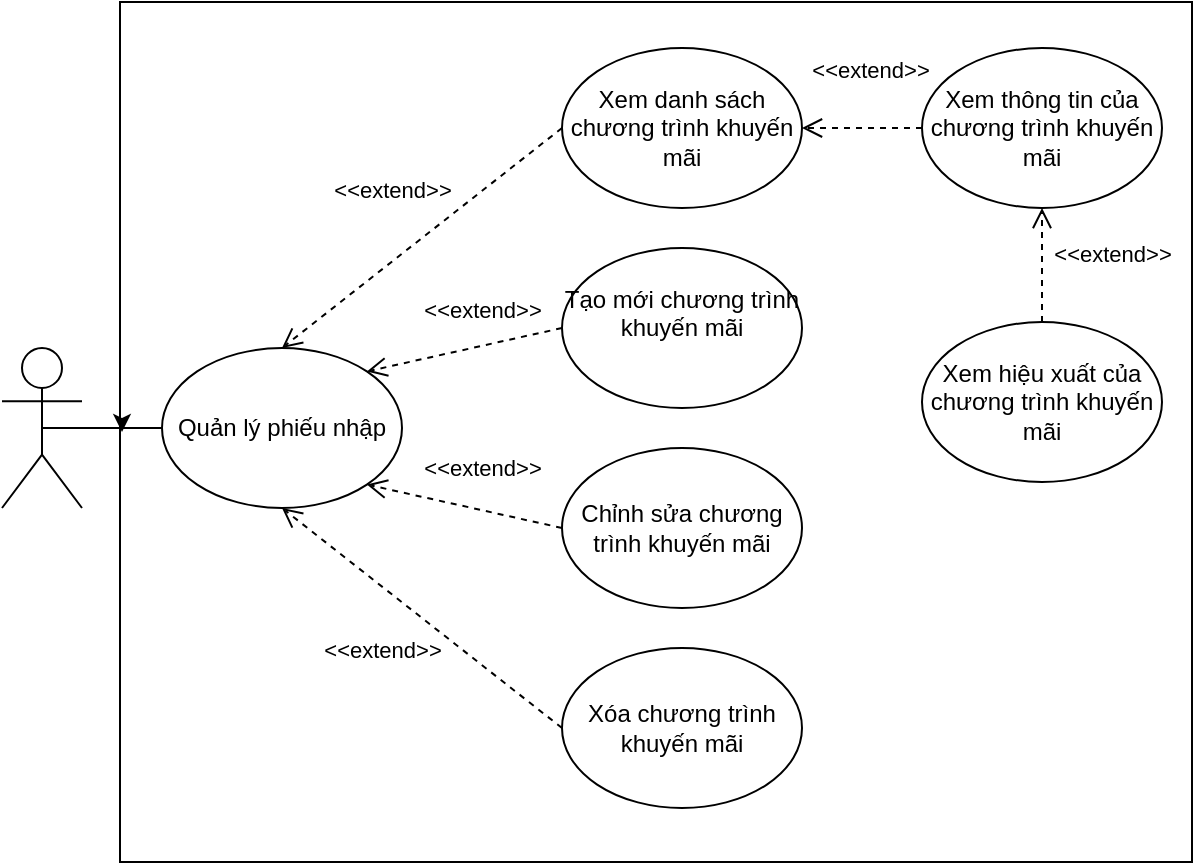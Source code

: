 <mxfile version="13.9.9" type="device"><diagram id="bVe8kKURouHjuFMQBazH" name="Page-1"><mxGraphModel dx="852" dy="534" grid="0" gridSize="10" guides="1" tooltips="1" connect="1" arrows="1" fold="1" page="1" pageScale="1" pageWidth="850" pageHeight="1100" math="0" shadow="0"><root><mxCell id="0"/><mxCell id="1" parent="0"/><mxCell id="y2jZ2sul2W0K3fLa5uM4-6" value="" style="edgeStyle=orthogonalEdgeStyle;rounded=0;orthogonalLoop=1;jettySize=auto;html=1;" edge="1" parent="1" source="DwuZmzdSPIOl9fwr6f0I-1" target="DwuZmzdSPIOl9fwr6f0I-19"><mxGeometry relative="1" as="geometry"/></mxCell><mxCell id="DwuZmzdSPIOl9fwr6f0I-1" value="" style="shape=umlActor;verticalLabelPosition=bottom;verticalAlign=top;html=1;outlineConnect=0;" parent="1" vertex="1"><mxGeometry x="240" y="240" width="40" height="80" as="geometry"/></mxCell><mxCell id="DwuZmzdSPIOl9fwr6f0I-2" value="Quản lý phiếu nhập" style="ellipse;whiteSpace=wrap;html=1;" parent="1" vertex="1"><mxGeometry x="320" y="240" width="120" height="80" as="geometry"/></mxCell><mxCell id="DwuZmzdSPIOl9fwr6f0I-3" value="Chỉnh sửa chương trình khuyến mãi" style="ellipse;whiteSpace=wrap;html=1;" parent="1" vertex="1"><mxGeometry x="520" y="290" width="120" height="80" as="geometry"/></mxCell><mxCell id="DwuZmzdSPIOl9fwr6f0I-4" value="Tạo mới chương trình khuyến mãi&lt;br&gt;&amp;nbsp;" style="ellipse;whiteSpace=wrap;html=1;" parent="1" vertex="1"><mxGeometry x="520" y="190" width="120" height="80" as="geometry"/></mxCell><mxCell id="DwuZmzdSPIOl9fwr6f0I-5" value="Xem danh sách chương trình khuyến mãi" style="ellipse;whiteSpace=wrap;html=1;" parent="1" vertex="1"><mxGeometry x="520" y="90" width="120" height="80" as="geometry"/></mxCell><mxCell id="DwuZmzdSPIOl9fwr6f0I-6" value="Xóa chương trình khuyến mãi" style="ellipse;whiteSpace=wrap;html=1;" parent="1" vertex="1"><mxGeometry x="520" y="390" width="120" height="80" as="geometry"/></mxCell><mxCell id="DwuZmzdSPIOl9fwr6f0I-9" value="" style="endArrow=none;html=1;exitX=0.5;exitY=0.5;exitDx=0;exitDy=0;exitPerimeter=0;" parent="1" source="DwuZmzdSPIOl9fwr6f0I-1" target="DwuZmzdSPIOl9fwr6f0I-2" edge="1"><mxGeometry width="50" height="50" relative="1" as="geometry"><mxPoint x="210" y="290" as="sourcePoint"/><mxPoint x="260" y="240" as="targetPoint"/></mxGeometry></mxCell><mxCell id="DwuZmzdSPIOl9fwr6f0I-15" value="&amp;lt;&amp;lt;extend&amp;gt;&amp;gt;" style="html=1;verticalAlign=bottom;endArrow=open;dashed=1;endSize=8;exitX=0;exitY=0.5;exitDx=0;exitDy=0;entryX=0.5;entryY=0;entryDx=0;entryDy=0;" parent="1" source="DwuZmzdSPIOl9fwr6f0I-5" target="DwuZmzdSPIOl9fwr6f0I-2" edge="1"><mxGeometry x="0.035" y="-21" relative="1" as="geometry"><mxPoint x="460" y="370" as="sourcePoint"/><mxPoint x="380" y="370" as="targetPoint"/><mxPoint as="offset"/></mxGeometry></mxCell><mxCell id="DwuZmzdSPIOl9fwr6f0I-16" value="&amp;lt;&amp;lt;extend&amp;gt;&amp;gt;" style="html=1;verticalAlign=bottom;endArrow=open;dashed=1;endSize=8;exitX=0;exitY=0.5;exitDx=0;exitDy=0;entryX=0.5;entryY=1;entryDx=0;entryDy=0;" parent="1" source="DwuZmzdSPIOl9fwr6f0I-6" target="DwuZmzdSPIOl9fwr6f0I-2" edge="1"><mxGeometry x="0.003" y="32" relative="1" as="geometry"><mxPoint x="490" y="130" as="sourcePoint"/><mxPoint x="390" y="250" as="targetPoint"/><mxPoint as="offset"/></mxGeometry></mxCell><mxCell id="DwuZmzdSPIOl9fwr6f0I-17" value="&amp;lt;&amp;lt;extend&amp;gt;&amp;gt;" style="html=1;verticalAlign=bottom;endArrow=open;dashed=1;endSize=8;exitX=0;exitY=0.5;exitDx=0;exitDy=0;entryX=1;entryY=1;entryDx=0;entryDy=0;" parent="1" source="DwuZmzdSPIOl9fwr6f0I-3" target="DwuZmzdSPIOl9fwr6f0I-2" edge="1"><mxGeometry x="-0.124" y="-13" relative="1" as="geometry"><mxPoint x="500" y="140" as="sourcePoint"/><mxPoint x="400" y="260" as="targetPoint"/><mxPoint y="1" as="offset"/></mxGeometry></mxCell><mxCell id="DwuZmzdSPIOl9fwr6f0I-18" value="&amp;lt;&amp;lt;extend&amp;gt;&amp;gt;" style="html=1;verticalAlign=bottom;endArrow=open;dashed=1;endSize=8;exitX=0;exitY=0.5;exitDx=0;exitDy=0;entryX=1;entryY=0;entryDx=0;entryDy=0;" parent="1" source="DwuZmzdSPIOl9fwr6f0I-4" target="DwuZmzdSPIOl9fwr6f0I-2" edge="1"><mxGeometry x="-0.219" y="-9" relative="1" as="geometry"><mxPoint x="510" y="150" as="sourcePoint"/><mxPoint x="410" y="270" as="targetPoint"/><mxPoint as="offset"/></mxGeometry></mxCell><mxCell id="DwuZmzdSPIOl9fwr6f0I-19" value="" style="rounded=0;whiteSpace=wrap;html=1;gradientColor=#ffffff;labelBackgroundColor=none;noLabel=1;fontColor=none;fillColor=none;" parent="1" vertex="1"><mxGeometry x="299" y="67" width="536" height="430" as="geometry"/></mxCell><mxCell id="y2jZ2sul2W0K3fLa5uM4-1" value="Xem thông tin của chương trình khuyến mãi" style="ellipse;whiteSpace=wrap;html=1;" vertex="1" parent="1"><mxGeometry x="700" y="90" width="120" height="80" as="geometry"/></mxCell><mxCell id="y2jZ2sul2W0K3fLa5uM4-2" value="Xem hiệu xuất của chương trình khuyến mãi&lt;br&gt;" style="ellipse;whiteSpace=wrap;html=1;" vertex="1" parent="1"><mxGeometry x="700" y="227" width="120" height="80" as="geometry"/></mxCell><mxCell id="y2jZ2sul2W0K3fLa5uM4-3" value="&amp;lt;&amp;lt;extend&amp;gt;&amp;gt;" style="html=1;verticalAlign=bottom;endArrow=open;dashed=1;endSize=8;exitX=0;exitY=0.5;exitDx=0;exitDy=0;entryX=1;entryY=0.5;entryDx=0;entryDy=0;" edge="1" parent="1" source="y2jZ2sul2W0K3fLa5uM4-1" target="DwuZmzdSPIOl9fwr6f0I-5"><mxGeometry x="-0.133" y="-20" relative="1" as="geometry"><mxPoint x="530" y="140" as="sourcePoint"/><mxPoint x="390" y="250" as="targetPoint"/><mxPoint as="offset"/></mxGeometry></mxCell><mxCell id="y2jZ2sul2W0K3fLa5uM4-5" value="&amp;lt;&amp;lt;extend&amp;gt;&amp;gt;" style="html=1;verticalAlign=bottom;endArrow=open;dashed=1;endSize=8;exitX=0.5;exitY=0;exitDx=0;exitDy=0;entryX=0.5;entryY=1;entryDx=0;entryDy=0;" edge="1" parent="1" source="y2jZ2sul2W0K3fLa5uM4-2" target="y2jZ2sul2W0K3fLa5uM4-1"><mxGeometry x="-0.123" y="-35" relative="1" as="geometry"><mxPoint x="540" y="150" as="sourcePoint"/><mxPoint x="400" y="260" as="targetPoint"/><mxPoint as="offset"/></mxGeometry></mxCell></root></mxGraphModel></diagram></mxfile>